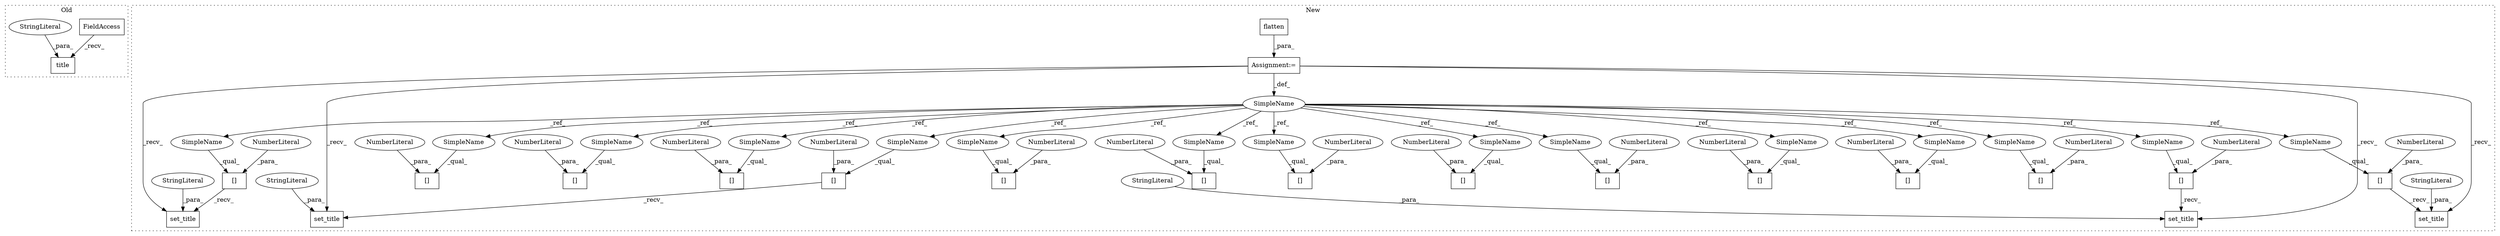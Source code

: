 digraph G {
subgraph cluster0 {
1 [label="title" a="32" s="1542,1570" l="6,1" shape="box"];
34 [label="FieldAccess" a="22" s="1524" l="10" shape="box"];
36 [label="StringLiteral" a="45" s="1548" l="22" shape="ellipse"];
label = "Old";
style="dotted";
}
subgraph cluster1 {
2 [label="flatten" a="32" s="1265" l="9" shape="box"];
3 [label="[]" a="2" s="1348,1353" l="4,1" shape="box"];
4 [label="NumberLiteral" a="34" s="1352" l="1" shape="ellipse"];
5 [label="[]" a="2" s="1280,1285" l="4,1" shape="box"];
6 [label="NumberLiteral" a="34" s="1284" l="1" shape="ellipse"];
7 [label="[]" a="2" s="1424,1429" l="4,1" shape="box"];
8 [label="NumberLiteral" a="34" s="1428" l="1" shape="ellipse"];
9 [label="[]" a="2" s="1727,1732" l="4,1" shape="box"];
10 [label="NumberLiteral" a="34" s="1731" l="1" shape="ellipse"];
11 [label="[]" a="2" s="1389,1394" l="4,1" shape="box"];
12 [label="NumberLiteral" a="34" s="1393" l="1" shape="ellipse"];
13 [label="[]" a="2" s="1314,1319" l="4,1" shape="box"];
14 [label="NumberLiteral" a="34" s="1318" l="1" shape="ellipse"];
15 [label="[]" a="2" s="1770,1775" l="4,1" shape="box"];
16 [label="NumberLiteral" a="34" s="1774" l="1" shape="ellipse"];
17 [label="[]" a="2" s="1627,1632" l="4,1" shape="box"];
18 [label="NumberLiteral" a="34" s="1631" l="1" shape="ellipse"];
19 [label="[]" a="2" s="1461,1466" l="4,1" shape="box"];
20 [label="NumberLiteral" a="34" s="1465" l="1" shape="ellipse"];
21 [label="[]" a="2" s="1807,1812" l="4,1" shape="box"];
22 [label="NumberLiteral" a="34" s="1811" l="1" shape="ellipse"];
23 [label="[]" a="2" s="1548,1553" l="4,1" shape="box"];
24 [label="NumberLiteral" a="34" s="1552" l="1" shape="ellipse"];
25 [label="[]" a="2" s="1668,1673" l="4,1" shape="box"];
26 [label="NumberLiteral" a="34" s="1672" l="1" shape="ellipse"];
27 [label="[]" a="2" s="1590,1595" l="4,1" shape="box"];
28 [label="NumberLiteral" a="34" s="1594" l="1" shape="ellipse"];
29 [label="[]" a="2" s="1848,1853" l="4,1" shape="box"];
30 [label="NumberLiteral" a="34" s="1852" l="1" shape="ellipse"];
31 [label="[]" a="2" s="1502,1507" l="4,1" shape="box"];
32 [label="NumberLiteral" a="34" s="1506" l="1" shape="ellipse"];
33 [label="SimpleName" a="42" s="1257" l="3" shape="ellipse"];
35 [label="set_title" a="32" s="1509,1541" l="10,1" shape="box"];
37 [label="Assignment:=" a="7" s="1260" l="1" shape="box"];
38 [label="set_title" a="32" s="1355,1382" l="10,1" shape="box"];
39 [label="StringLiteral" a="45" s="1519" l="22" shape="ellipse"];
40 [label="set_title" a="32" s="1855,1901" l="10,1" shape="box"];
41 [label="StringLiteral" a="45" s="1365" l="17" shape="ellipse"];
42 [label="set_title" a="32" s="1675,1720" l="10,1" shape="box"];
43 [label="StringLiteral" a="45" s="1685" l="35" shape="ellipse"];
44 [label="StringLiteral" a="45" s="1865" l="36" shape="ellipse"];
45 [label="SimpleName" a="42" s="1389" l="3" shape="ellipse"];
46 [label="SimpleName" a="42" s="1348" l="3" shape="ellipse"];
47 [label="SimpleName" a="42" s="1627" l="3" shape="ellipse"];
48 [label="SimpleName" a="42" s="1548" l="3" shape="ellipse"];
49 [label="SimpleName" a="42" s="1770" l="3" shape="ellipse"];
50 [label="SimpleName" a="42" s="1807" l="3" shape="ellipse"];
51 [label="SimpleName" a="42" s="1727" l="3" shape="ellipse"];
52 [label="SimpleName" a="42" s="1280" l="3" shape="ellipse"];
53 [label="SimpleName" a="42" s="1461" l="3" shape="ellipse"];
54 [label="SimpleName" a="42" s="1424" l="3" shape="ellipse"];
55 [label="SimpleName" a="42" s="1314" l="3" shape="ellipse"];
56 [label="SimpleName" a="42" s="1590" l="3" shape="ellipse"];
57 [label="SimpleName" a="42" s="1668" l="3" shape="ellipse"];
58 [label="SimpleName" a="42" s="1848" l="3" shape="ellipse"];
59 [label="SimpleName" a="42" s="1502" l="3" shape="ellipse"];
label = "New";
style="dotted";
}
2 -> 37 [label="_para_"];
3 -> 38 [label="_recv_"];
4 -> 3 [label="_para_"];
6 -> 5 [label="_para_"];
8 -> 7 [label="_para_"];
10 -> 9 [label="_para_"];
12 -> 11 [label="_para_"];
14 -> 13 [label="_para_"];
16 -> 15 [label="_para_"];
18 -> 17 [label="_para_"];
20 -> 19 [label="_para_"];
22 -> 21 [label="_para_"];
24 -> 23 [label="_para_"];
25 -> 42 [label="_recv_"];
26 -> 25 [label="_para_"];
28 -> 27 [label="_para_"];
29 -> 40 [label="_recv_"];
30 -> 29 [label="_para_"];
31 -> 35 [label="_recv_"];
32 -> 31 [label="_para_"];
33 -> 45 [label="_ref_"];
33 -> 58 [label="_ref_"];
33 -> 50 [label="_ref_"];
33 -> 46 [label="_ref_"];
33 -> 59 [label="_ref_"];
33 -> 55 [label="_ref_"];
33 -> 57 [label="_ref_"];
33 -> 54 [label="_ref_"];
33 -> 56 [label="_ref_"];
33 -> 47 [label="_ref_"];
33 -> 51 [label="_ref_"];
33 -> 48 [label="_ref_"];
33 -> 52 [label="_ref_"];
33 -> 49 [label="_ref_"];
33 -> 53 [label="_ref_"];
34 -> 1 [label="_recv_"];
36 -> 1 [label="_para_"];
37 -> 35 [label="_recv_"];
37 -> 42 [label="_recv_"];
37 -> 33 [label="_def_"];
37 -> 40 [label="_recv_"];
37 -> 38 [label="_recv_"];
39 -> 35 [label="_para_"];
41 -> 38 [label="_para_"];
43 -> 42 [label="_para_"];
44 -> 40 [label="_para_"];
45 -> 11 [label="_qual_"];
46 -> 3 [label="_qual_"];
47 -> 17 [label="_qual_"];
48 -> 23 [label="_qual_"];
49 -> 15 [label="_qual_"];
50 -> 21 [label="_qual_"];
51 -> 9 [label="_qual_"];
52 -> 5 [label="_qual_"];
53 -> 19 [label="_qual_"];
54 -> 7 [label="_qual_"];
55 -> 13 [label="_qual_"];
56 -> 27 [label="_qual_"];
57 -> 25 [label="_qual_"];
58 -> 29 [label="_qual_"];
59 -> 31 [label="_qual_"];
}